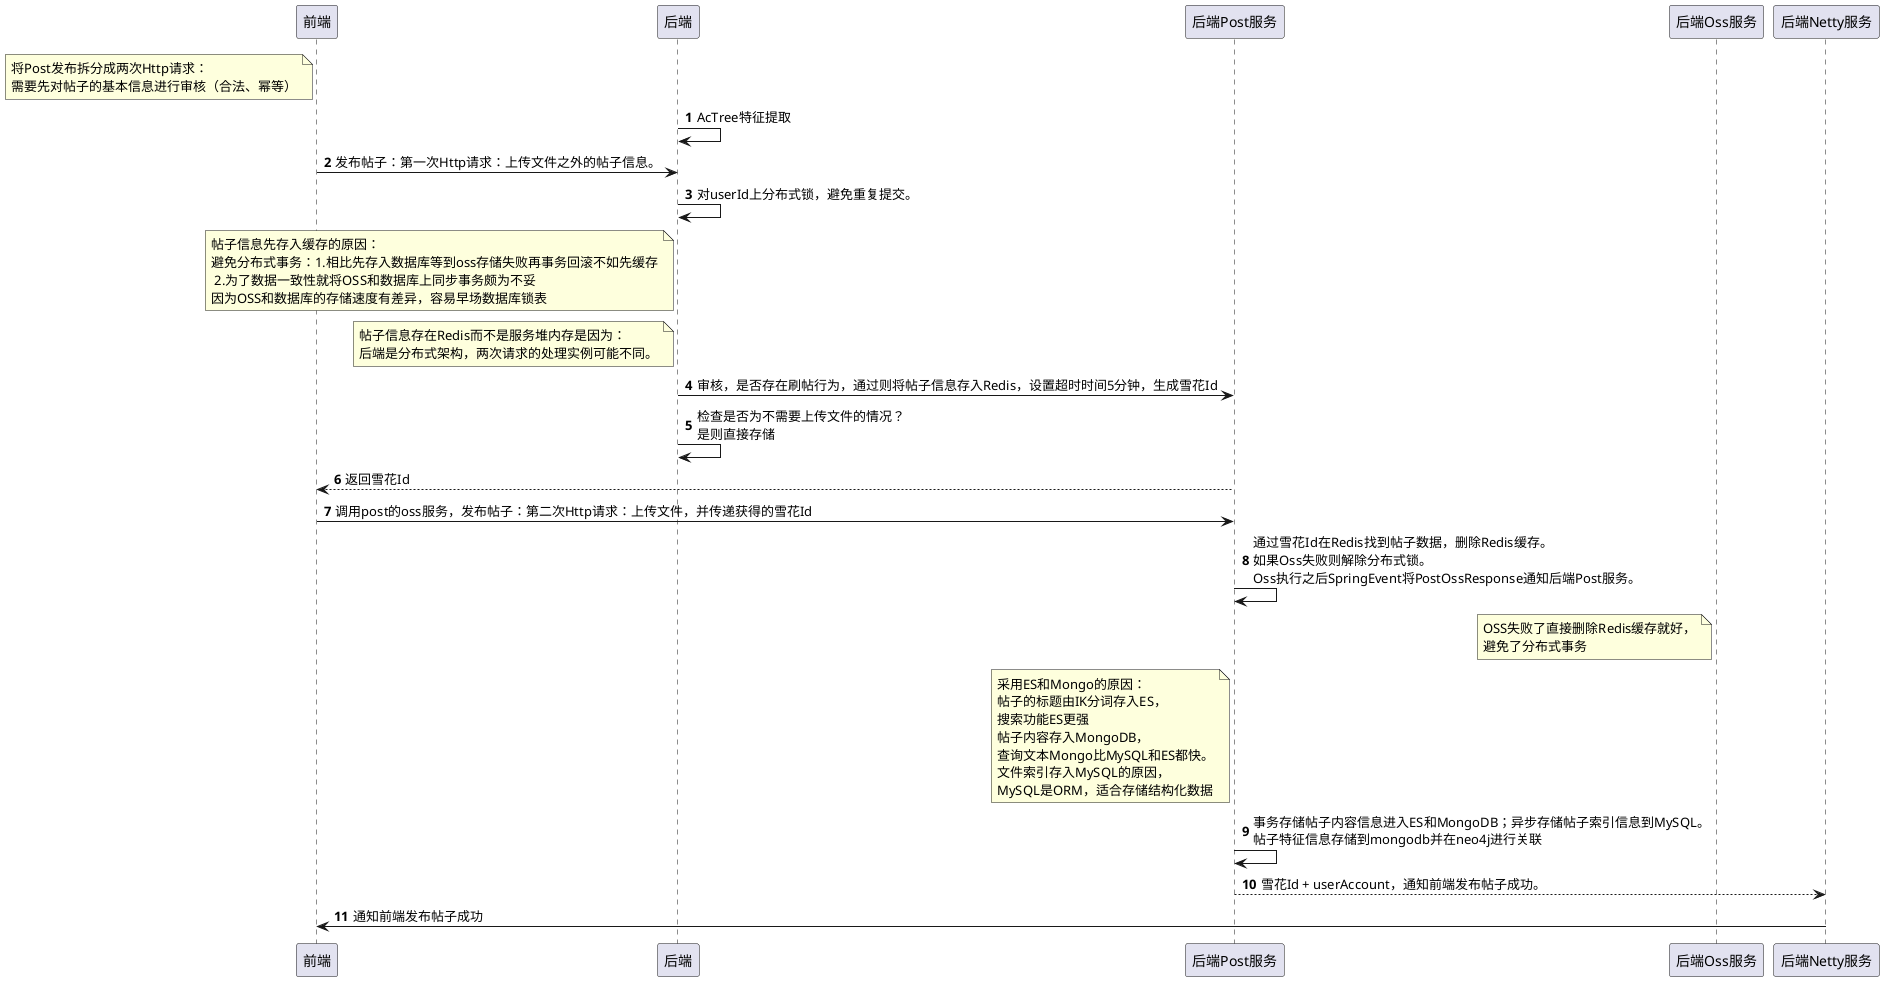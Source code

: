 @startuml
'https://plantuml.com/sequence-diagram

autonumber

note left of 前端: 将Post发布拆分成两次Http请求：\n需要先对帖子的基本信息进行审核（合法、幂等）
后端 -> 后端: AcTree特征提取
前端 -> 后端: 发布帖子：第一次Http请求：上传文件之外的帖子信息。
后端 -> 后端: 对userId上分布式锁，避免重复提交。
note left of 后端: 帖子信息先存入缓存的原因：\n避免分布式事务：1.相比先存入数据库等到oss存储失败再事务回滚不如先缓存\n 2.为了数据一致性就将OSS和数据库上同步事务颇为不妥\n因为OSS和数据库的存储速度有差异，容易早场数据库锁表
note left of 后端: 帖子信息存在Redis而不是服务堆内存是因为：\n后端是分布式架构，两次请求的处理实例可能不同。
后端 -> 后端Post服务: 审核，是否存在刷帖行为，通过则将帖子信息存入Redis，设置超时时间5分钟，生成雪花Id
后端 -> 后端: 检查是否为不需要上传文件的情况？\n是则直接存储
后端Post服务 --> 前端: 返回雪花Id
前端 -> 后端Post服务: 调用post的oss服务，发布帖子：第二次Http请求：上传文件，并传递获得的雪花Id
后端Post服务 -> 后端Post服务: 通过雪花Id在Redis找到帖子数据，删除Redis缓存。\n如果Oss失败则解除分布式锁。\nOss执行之后SpringEvent将PostOssResponse通知后端Post服务。
note left of 后端Oss服务: OSS失败了直接删除Redis缓存就好，\n避免了分布式事务
note left of 后端Post服务: 采用ES和Mongo的原因：\n帖子的标题由IK分词存入ES，\n搜索功能ES更强\n帖子内容存入MongoDB，\n查询文本Mongo比MySQL和ES都快。\n文件索引存入MySQL的原因，\nMySQL是ORM，适合存储结构化数据
后端Post服务 -> 后端Post服务: 事务存储帖子内容信息进入ES和MongoDB；异步存储帖子索引信息到MySQL。\n帖子特征信息存储到mongodb并在neo4j进行关联
后端Post服务 --> 后端Netty服务: 雪花Id + userAccount，通知前端发布帖子成功。
后端Netty服务 -> 前端: 通知前端发布帖子成功

@enduml